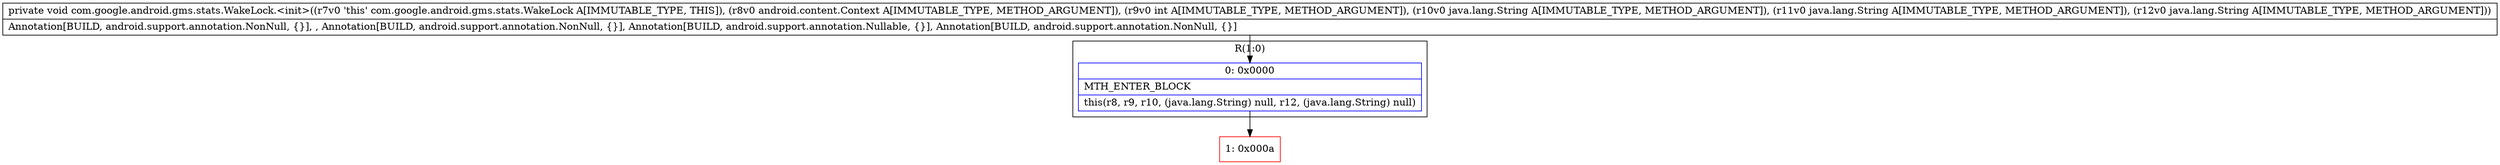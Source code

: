 digraph "CFG forcom.google.android.gms.stats.WakeLock.\<init\>(Landroid\/content\/Context;ILjava\/lang\/String;Ljava\/lang\/String;Ljava\/lang\/String;)V" {
subgraph cluster_Region_1322139291 {
label = "R(1:0)";
node [shape=record,color=blue];
Node_0 [shape=record,label="{0\:\ 0x0000|MTH_ENTER_BLOCK\l|this(r8, r9, r10, (java.lang.String) null, r12, (java.lang.String) null)\l}"];
}
Node_1 [shape=record,color=red,label="{1\:\ 0x000a}"];
MethodNode[shape=record,label="{private void com.google.android.gms.stats.WakeLock.\<init\>((r7v0 'this' com.google.android.gms.stats.WakeLock A[IMMUTABLE_TYPE, THIS]), (r8v0 android.content.Context A[IMMUTABLE_TYPE, METHOD_ARGUMENT]), (r9v0 int A[IMMUTABLE_TYPE, METHOD_ARGUMENT]), (r10v0 java.lang.String A[IMMUTABLE_TYPE, METHOD_ARGUMENT]), (r11v0 java.lang.String A[IMMUTABLE_TYPE, METHOD_ARGUMENT]), (r12v0 java.lang.String A[IMMUTABLE_TYPE, METHOD_ARGUMENT]))  | Annotation[BUILD, android.support.annotation.NonNull, \{\}], , Annotation[BUILD, android.support.annotation.NonNull, \{\}], Annotation[BUILD, android.support.annotation.Nullable, \{\}], Annotation[BUILD, android.support.annotation.NonNull, \{\}]\l}"];
MethodNode -> Node_0;
Node_0 -> Node_1;
}


